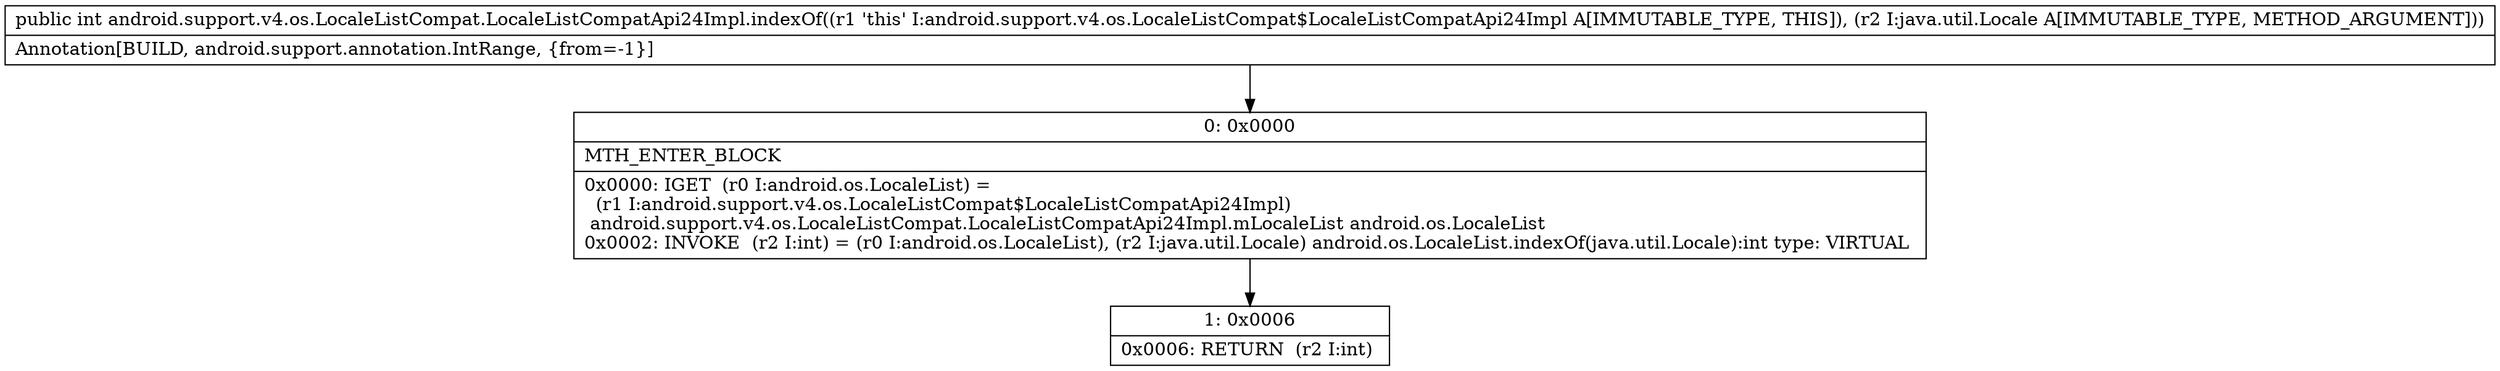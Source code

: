 digraph "CFG forandroid.support.v4.os.LocaleListCompat.LocaleListCompatApi24Impl.indexOf(Ljava\/util\/Locale;)I" {
Node_0 [shape=record,label="{0\:\ 0x0000|MTH_ENTER_BLOCK\l|0x0000: IGET  (r0 I:android.os.LocaleList) = \l  (r1 I:android.support.v4.os.LocaleListCompat$LocaleListCompatApi24Impl)\l android.support.v4.os.LocaleListCompat.LocaleListCompatApi24Impl.mLocaleList android.os.LocaleList \l0x0002: INVOKE  (r2 I:int) = (r0 I:android.os.LocaleList), (r2 I:java.util.Locale) android.os.LocaleList.indexOf(java.util.Locale):int type: VIRTUAL \l}"];
Node_1 [shape=record,label="{1\:\ 0x0006|0x0006: RETURN  (r2 I:int) \l}"];
MethodNode[shape=record,label="{public int android.support.v4.os.LocaleListCompat.LocaleListCompatApi24Impl.indexOf((r1 'this' I:android.support.v4.os.LocaleListCompat$LocaleListCompatApi24Impl A[IMMUTABLE_TYPE, THIS]), (r2 I:java.util.Locale A[IMMUTABLE_TYPE, METHOD_ARGUMENT]))  | Annotation[BUILD, android.support.annotation.IntRange, \{from=\-1\}]\l}"];
MethodNode -> Node_0;
Node_0 -> Node_1;
}

